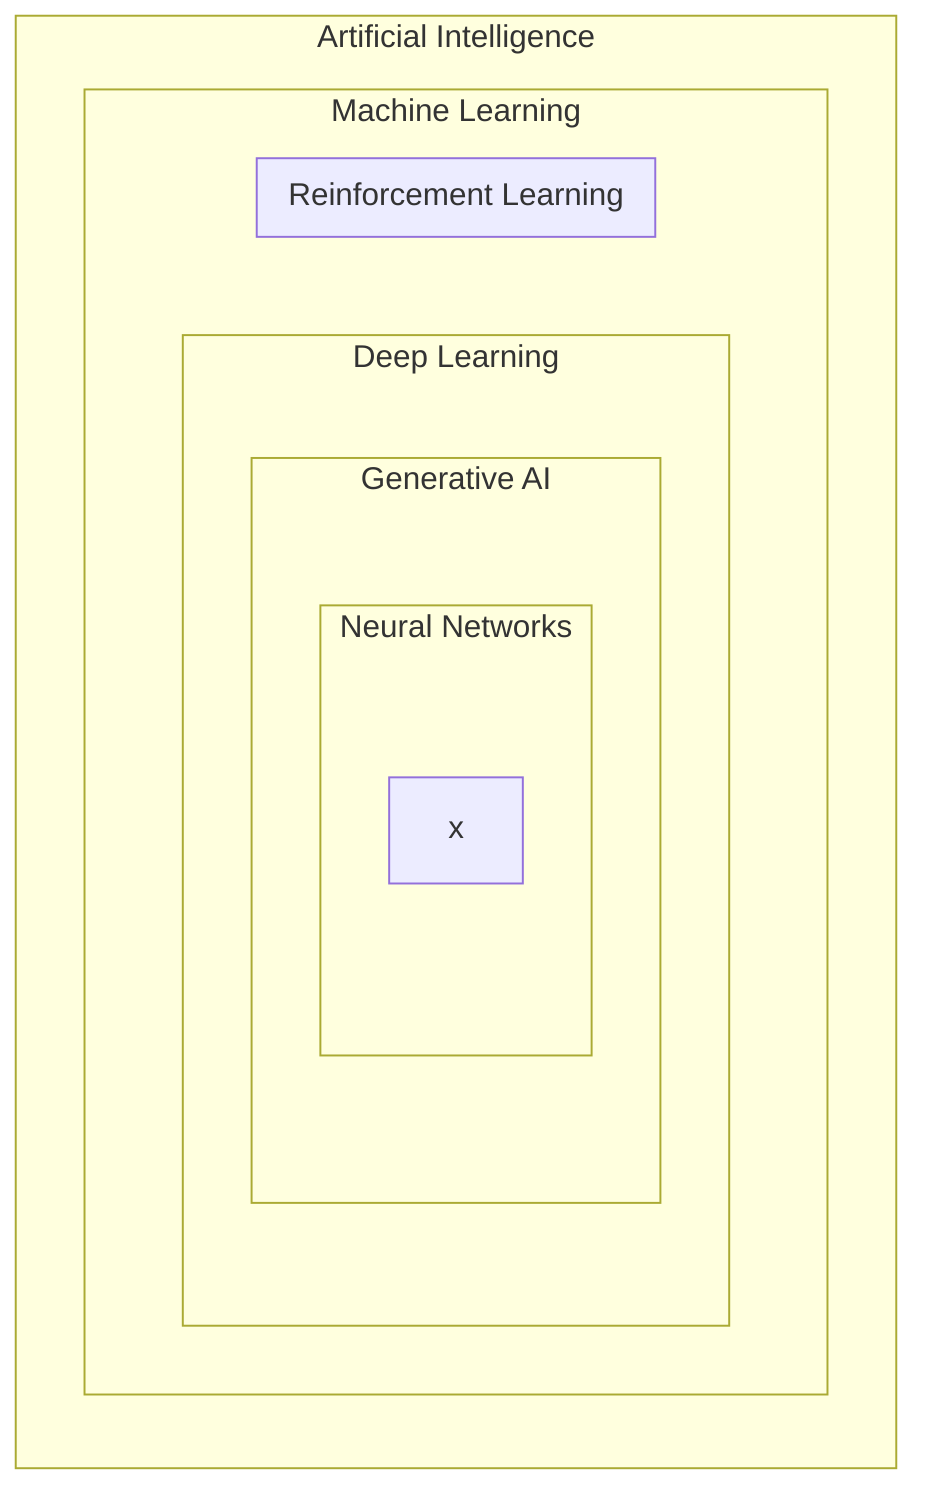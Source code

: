 graph LR
subgraph AI ["Artificial Intelligence"]
    subgraph ML ["Machine Learning"]
        subgraph DL ["Deep Learning"]
            subgraph GenAI ["Generative AI"]
              subgraph NN ["Neural Networks"]
                 foo["x"]
              end
            end
        end
        subgraph RL ["Reinforcement Learning"]
        end
    end
end